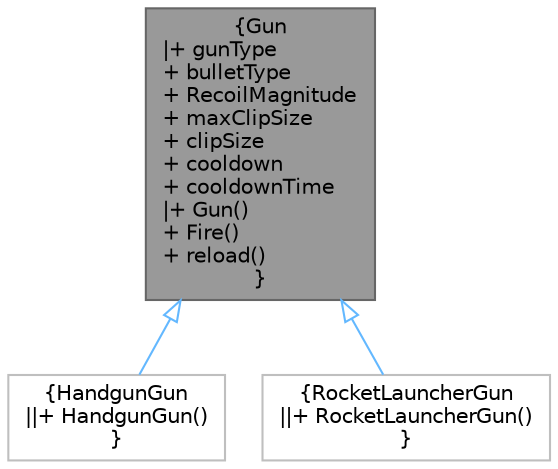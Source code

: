 digraph "Gun"
{
 // LATEX_PDF_SIZE
  bgcolor="transparent";
  edge [fontname=Helvetica,fontsize=10,labelfontname=Helvetica,labelfontsize=10];
  node [fontname=Helvetica,fontsize=10,shape=box,height=0.2,width=0.4];
  Node1 [label="{Gun\n|+ gunType\l+ bulletType\l+ RecoilMagnitude\l+ maxClipSize\l+ clipSize\l+ cooldown\l+ cooldownTime\l|+ Gun()\l+ Fire()\l+ reload()\l}",height=0.2,width=0.4,color="gray40", fillcolor="grey60", style="filled", fontcolor="black",tooltip=" "];
  Node1 -> Node2 [dir="back",color="steelblue1",style="solid",arrowtail="onormal"];
  Node2 [label="{HandgunGun\n||+ HandgunGun()\l}",height=0.2,width=0.4,color="grey75", fillcolor="white", style="filled",URL="$classHandgunGun.html",tooltip=" "];
  Node1 -> Node3 [dir="back",color="steelblue1",style="solid",arrowtail="onormal"];
  Node3 [label="{RocketLauncherGun\n||+ RocketLauncherGun()\l}",height=0.2,width=0.4,color="grey75", fillcolor="white", style="filled",URL="$classRocketLauncherGun.html",tooltip=" "];
}
